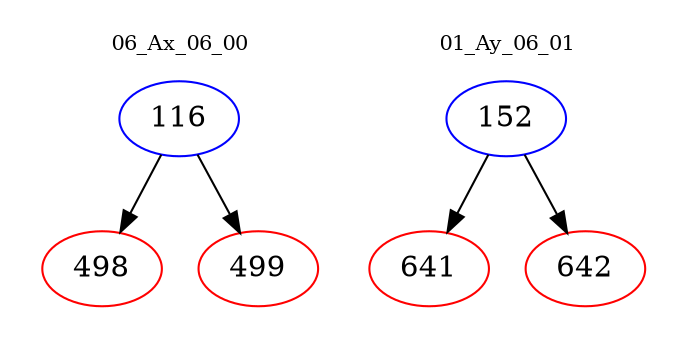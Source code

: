 digraph{
subgraph cluster_0 {
color = white
label = "06_Ax_06_00";
fontsize=10;
T0_116 [label="116", color="blue"]
T0_116 -> T0_498 [color="black"]
T0_498 [label="498", color="red"]
T0_116 -> T0_499 [color="black"]
T0_499 [label="499", color="red"]
}
subgraph cluster_1 {
color = white
label = "01_Ay_06_01";
fontsize=10;
T1_152 [label="152", color="blue"]
T1_152 -> T1_641 [color="black"]
T1_641 [label="641", color="red"]
T1_152 -> T1_642 [color="black"]
T1_642 [label="642", color="red"]
}
}

